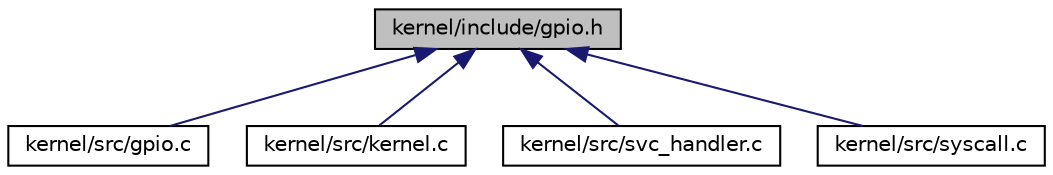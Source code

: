 digraph "kernel/include/gpio.h"
{
 // LATEX_PDF_SIZE
  edge [fontname="Helvetica",fontsize="10",labelfontname="Helvetica",labelfontsize="10"];
  node [fontname="Helvetica",fontsize="10",shape=record];
  Node1 [label="kernel/include/gpio.h",height=0.2,width=0.4,color="black", fillcolor="grey75", style="filled", fontcolor="black",tooltip="Prototypes for GPIO configuration, set, clear, and read."];
  Node1 -> Node2 [dir="back",color="midnightblue",fontsize="10",style="solid",fontname="Helvetica"];
  Node2 [label="kernel/src/gpio.c",height=0.2,width=0.4,color="black", fillcolor="white", style="filled",URL="$gpio_8c.html",tooltip=" "];
  Node1 -> Node3 [dir="back",color="midnightblue",fontsize="10",style="solid",fontname="Helvetica"];
  Node3 [label="kernel/src/kernel.c",height=0.2,width=0.4,color="black", fillcolor="white", style="filled",URL="$kernel_8c.html",tooltip=" "];
  Node1 -> Node4 [dir="back",color="midnightblue",fontsize="10",style="solid",fontname="Helvetica"];
  Node4 [label="kernel/src/svc_handler.c",height=0.2,width=0.4,color="black", fillcolor="white", style="filled",URL="$svc__handler_8c.html",tooltip=" "];
  Node1 -> Node5 [dir="back",color="midnightblue",fontsize="10",style="solid",fontname="Helvetica"];
  Node5 [label="kernel/src/syscall.c",height=0.2,width=0.4,color="black", fillcolor="white", style="filled",URL="$syscall_8c.html",tooltip=" "];
}
